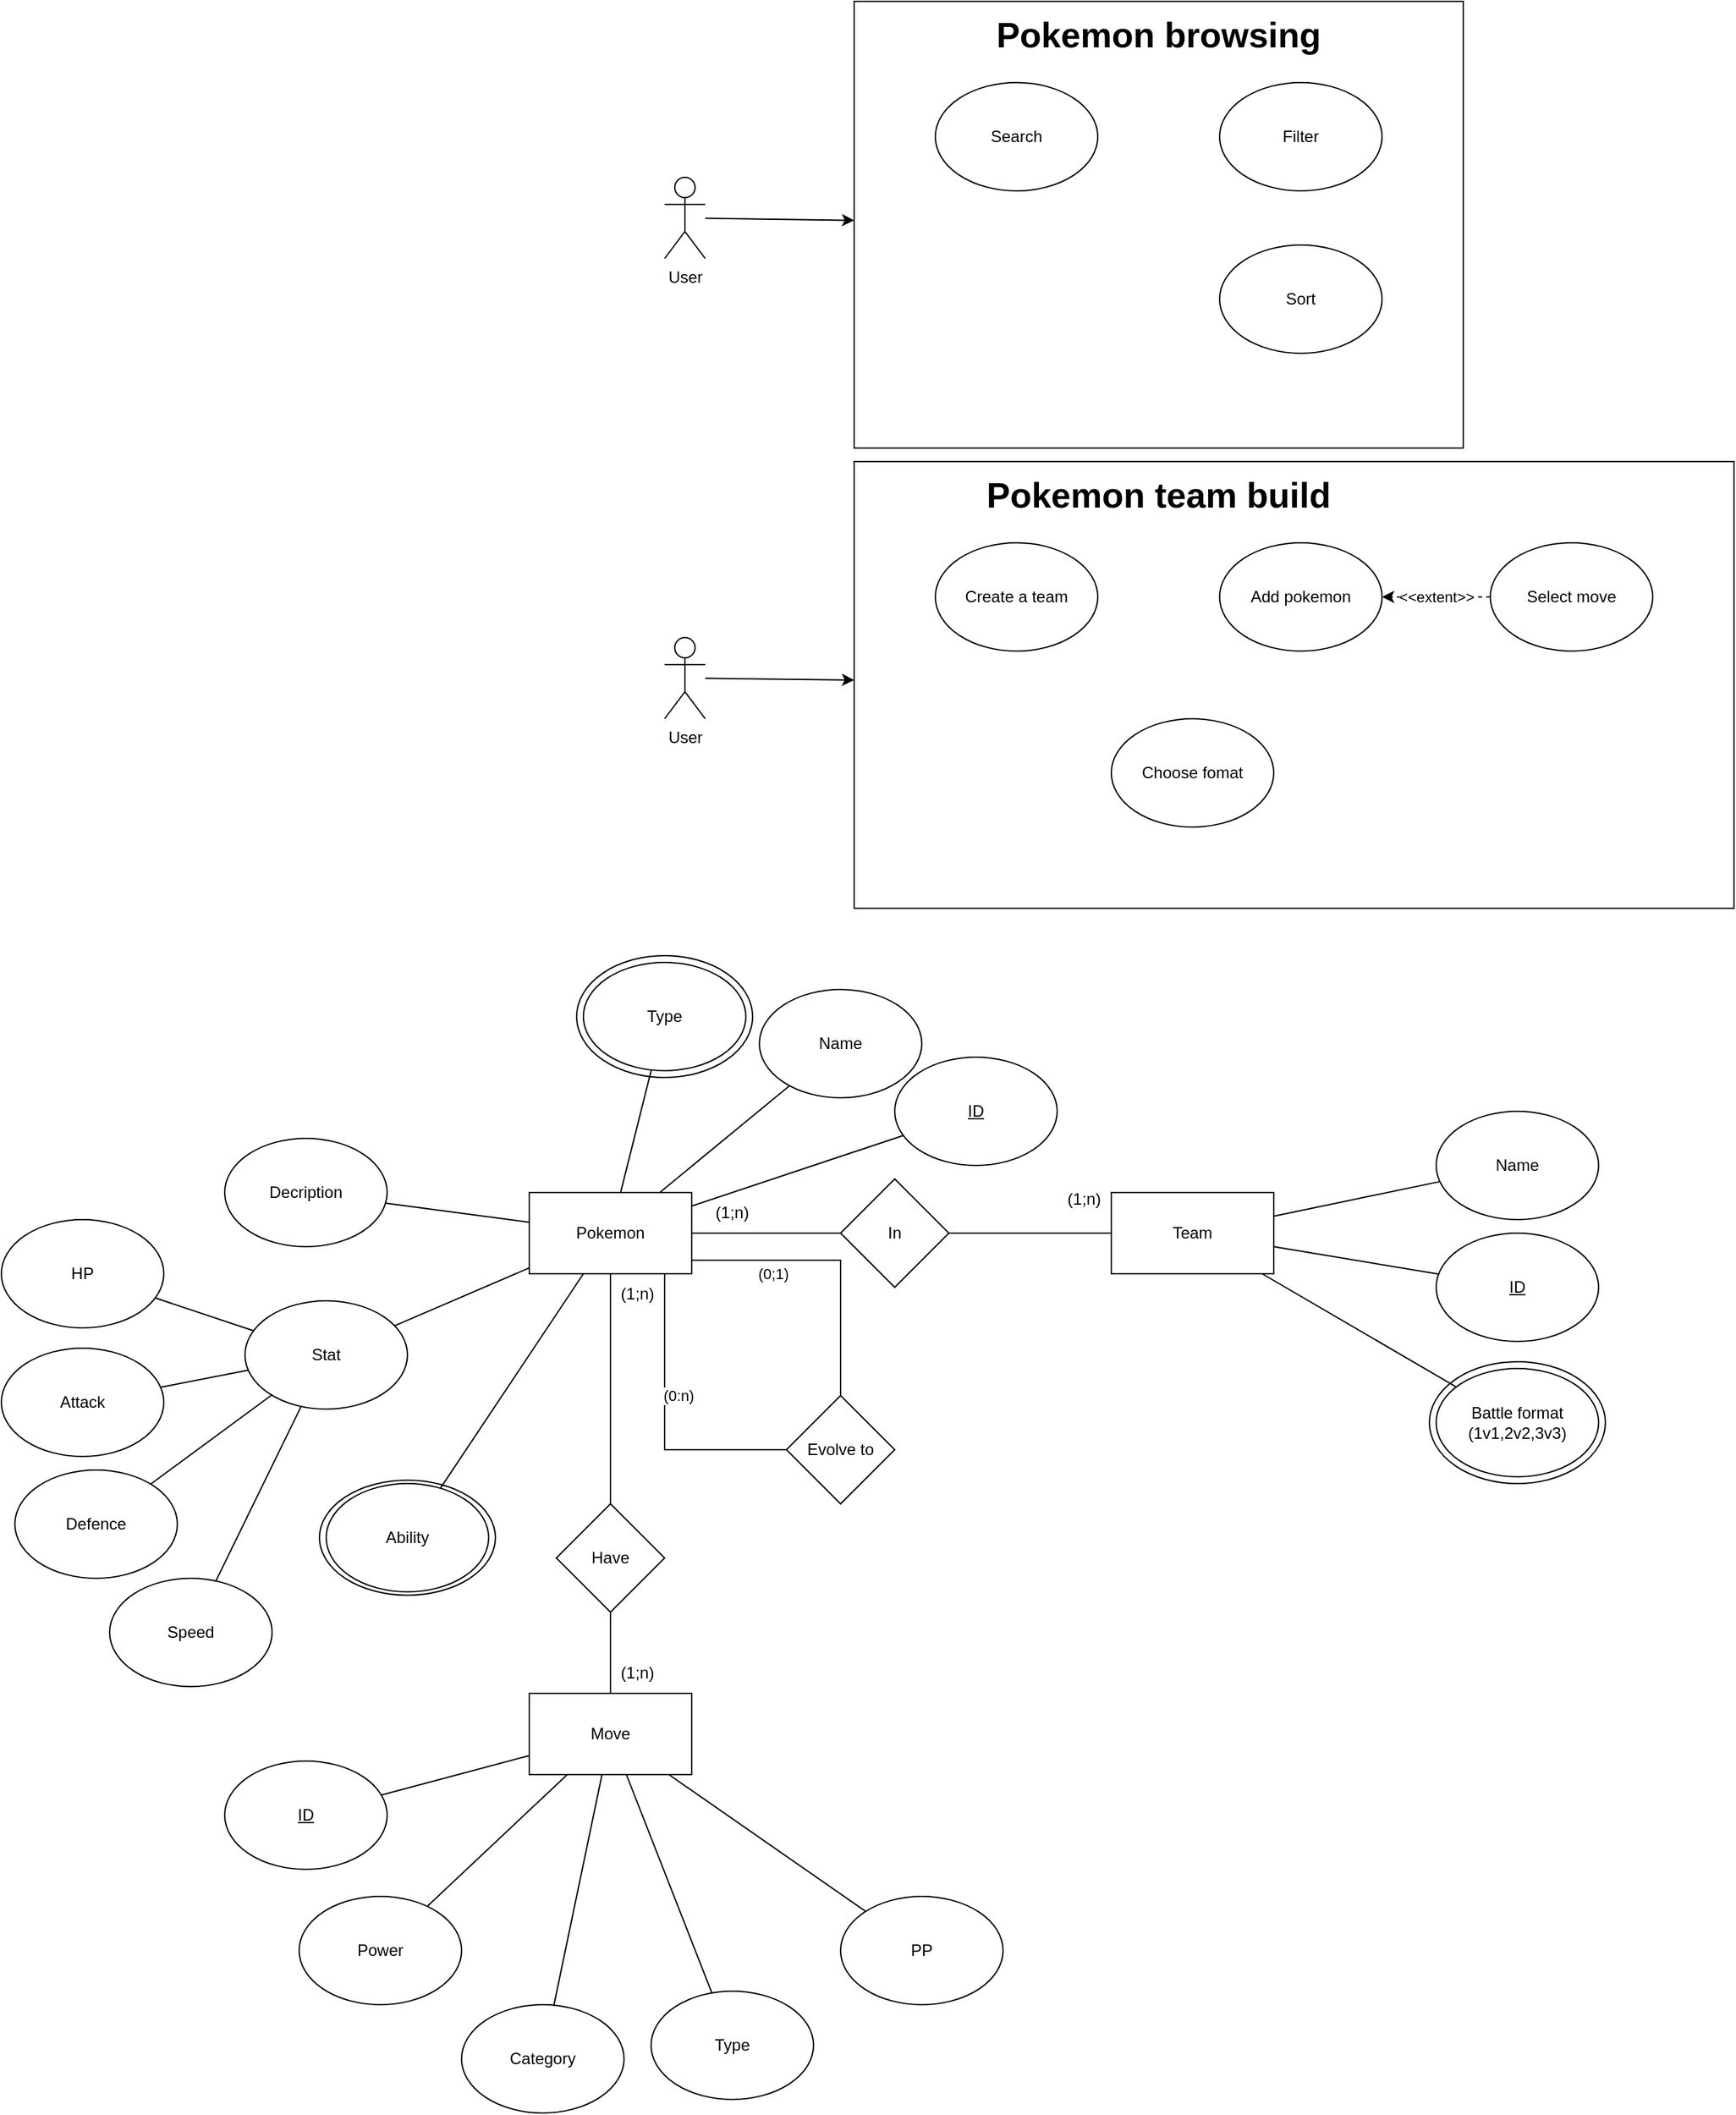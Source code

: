 <mxfile version="22.0.8" type="github">
  <diagram name="Page-1" id="ad52d381-51e7-2e0d-a935-2d0ddd2fd229">
    <mxGraphModel dx="2728" dy="1805" grid="1" gridSize="10" guides="1" tooltips="1" connect="1" arrows="1" fold="1" page="1" pageScale="1" pageWidth="1100" pageHeight="850" background="none" math="0" shadow="0">
      <root>
        <mxCell id="0" />
        <mxCell id="1" parent="0" />
        <mxCell id="jLiuc9uA8Q66yBAzSQsp-1" value="" style="ellipse;whiteSpace=wrap;html=1;" parent="1" vertex="1">
          <mxGeometry x="85" y="272.5" width="130" height="85" as="geometry" />
        </mxCell>
        <mxCell id="ctdoI_G7OLiK2sQWUjtV-42" value="" style="ellipse;whiteSpace=wrap;html=1;" parent="1" vertex="1">
          <mxGeometry x="275" y="-115" width="130" height="90" as="geometry" />
        </mxCell>
        <mxCell id="ctdoI_G7OLiK2sQWUjtV-29" value="" style="ellipse;whiteSpace=wrap;html=1;" parent="1" vertex="1">
          <mxGeometry x="905" y="185" width="130" height="90" as="geometry" />
        </mxCell>
        <mxCell id="ctdoI_G7OLiK2sQWUjtV-1" value="Team" style="rounded=0;whiteSpace=wrap;html=1;" parent="1" vertex="1">
          <mxGeometry x="670" y="60" width="120" height="60" as="geometry" />
        </mxCell>
        <mxCell id="ctdoI_G7OLiK2sQWUjtV-19" style="edgeStyle=orthogonalEdgeStyle;rounded=0;orthogonalLoop=1;jettySize=auto;html=1;endArrow=none;endFill=0;" parent="1" source="ctdoI_G7OLiK2sQWUjtV-2" target="ctdoI_G7OLiK2sQWUjtV-20" edge="1">
          <mxGeometry relative="1" as="geometry">
            <mxPoint x="510" y="90" as="targetPoint" />
          </mxGeometry>
        </mxCell>
        <mxCell id="81nnFHviyZo-J4svJ2sM-3" value="(0:n)" style="edgeStyle=orthogonalEdgeStyle;rounded=0;orthogonalLoop=1;jettySize=auto;html=1;endArrow=none;endFill=0;" edge="1" parent="1" source="ctdoI_G7OLiK2sQWUjtV-2" target="81nnFHviyZo-J4svJ2sM-4">
          <mxGeometry x="-0.182" y="10" relative="1" as="geometry">
            <mxPoint x="430" y="240.0" as="targetPoint" />
            <Array as="points">
              <mxPoint x="340" y="250" />
            </Array>
            <mxPoint as="offset" />
          </mxGeometry>
        </mxCell>
        <mxCell id="ctdoI_G7OLiK2sQWUjtV-2" value="Pokemon" style="rounded=0;whiteSpace=wrap;html=1;" parent="1" vertex="1">
          <mxGeometry x="240" y="60" width="120" height="60" as="geometry" />
        </mxCell>
        <mxCell id="ctdoI_G7OLiK2sQWUjtV-31" style="rounded=0;orthogonalLoop=1;jettySize=auto;html=1;endArrow=none;endFill=0;" parent="1" source="ctdoI_G7OLiK2sQWUjtV-3" target="ctdoI_G7OLiK2sQWUjtV-2" edge="1">
          <mxGeometry relative="1" as="geometry" />
        </mxCell>
        <mxCell id="ctdoI_G7OLiK2sQWUjtV-3" value="Name" style="ellipse;whiteSpace=wrap;html=1;" parent="1" vertex="1">
          <mxGeometry x="410" y="-90" width="120" height="80" as="geometry" />
        </mxCell>
        <mxCell id="ctdoI_G7OLiK2sQWUjtV-32" style="rounded=0;orthogonalLoop=1;jettySize=auto;html=1;endArrow=none;endFill=0;" parent="1" source="ctdoI_G7OLiK2sQWUjtV-4" target="ctdoI_G7OLiK2sQWUjtV-2" edge="1">
          <mxGeometry relative="1" as="geometry" />
        </mxCell>
        <mxCell id="ctdoI_G7OLiK2sQWUjtV-4" value="Type" style="ellipse;whiteSpace=wrap;html=1;" parent="1" vertex="1">
          <mxGeometry x="280" y="-110" width="120" height="80" as="geometry" />
        </mxCell>
        <mxCell id="ctdoI_G7OLiK2sQWUjtV-34" style="rounded=0;orthogonalLoop=1;jettySize=auto;html=1;endArrow=none;endFill=0;" parent="1" source="ctdoI_G7OLiK2sQWUjtV-5" target="ctdoI_G7OLiK2sQWUjtV-2" edge="1">
          <mxGeometry relative="1" as="geometry" />
        </mxCell>
        <mxCell id="ctdoI_G7OLiK2sQWUjtV-5" value="Decription" style="ellipse;whiteSpace=wrap;html=1;" parent="1" vertex="1">
          <mxGeometry x="15" y="20" width="120" height="80" as="geometry" />
        </mxCell>
        <mxCell id="ctdoI_G7OLiK2sQWUjtV-30" style="rounded=0;orthogonalLoop=1;jettySize=auto;html=1;endArrow=none;endFill=0;" parent="1" source="ctdoI_G7OLiK2sQWUjtV-6" target="ctdoI_G7OLiK2sQWUjtV-2" edge="1">
          <mxGeometry relative="1" as="geometry" />
        </mxCell>
        <mxCell id="ctdoI_G7OLiK2sQWUjtV-6" value="&lt;u&gt;ID&lt;/u&gt;" style="ellipse;whiteSpace=wrap;html=1;" parent="1" vertex="1">
          <mxGeometry x="510" y="-40" width="120" height="80" as="geometry" />
        </mxCell>
        <mxCell id="ctdoI_G7OLiK2sQWUjtV-13" style="edgeStyle=orthogonalEdgeStyle;rounded=0;orthogonalLoop=1;jettySize=auto;html=1;endArrow=none;endFill=0;" parent="1" source="ctdoI_G7OLiK2sQWUjtV-7" target="ctdoI_G7OLiK2sQWUjtV-14" edge="1">
          <mxGeometry relative="1" as="geometry">
            <mxPoint x="300" y="310.0" as="targetPoint" />
          </mxGeometry>
        </mxCell>
        <mxCell id="ctdoI_G7OLiK2sQWUjtV-7" value="Move" style="rounded=0;whiteSpace=wrap;html=1;" parent="1" vertex="1">
          <mxGeometry x="240" y="430" width="120" height="60" as="geometry" />
        </mxCell>
        <mxCell id="ctdoI_G7OLiK2sQWUjtV-35" style="rounded=0;orthogonalLoop=1;jettySize=auto;html=1;endArrow=none;endFill=0;" parent="1" source="ctdoI_G7OLiK2sQWUjtV-8" target="ctdoI_G7OLiK2sQWUjtV-2" edge="1">
          <mxGeometry relative="1" as="geometry" />
        </mxCell>
        <mxCell id="ctdoI_G7OLiK2sQWUjtV-8" value="Ability" style="ellipse;whiteSpace=wrap;html=1;" parent="1" vertex="1">
          <mxGeometry x="90" y="275" width="120" height="80" as="geometry" />
        </mxCell>
        <mxCell id="ctdoI_G7OLiK2sQWUjtV-38" style="rounded=0;orthogonalLoop=1;jettySize=auto;html=1;endArrow=none;endFill=0;" parent="1" source="ctdoI_G7OLiK2sQWUjtV-9" target="ctdoI_G7OLiK2sQWUjtV-7" edge="1">
          <mxGeometry relative="1" as="geometry" />
        </mxCell>
        <mxCell id="ctdoI_G7OLiK2sQWUjtV-9" value="Power" style="ellipse;whiteSpace=wrap;html=1;" parent="1" vertex="1">
          <mxGeometry x="70" y="580" width="120" height="80" as="geometry" />
        </mxCell>
        <mxCell id="ctdoI_G7OLiK2sQWUjtV-40" style="rounded=0;orthogonalLoop=1;jettySize=auto;html=1;endArrow=none;endFill=0;" parent="1" source="ctdoI_G7OLiK2sQWUjtV-10" target="ctdoI_G7OLiK2sQWUjtV-7" edge="1">
          <mxGeometry relative="1" as="geometry" />
        </mxCell>
        <mxCell id="ctdoI_G7OLiK2sQWUjtV-10" value="Type &lt;a href=&quot;https://pokemondb.net/type/grass&quot; class=&quot;type-icon type-grass&quot;&gt;&lt;/a&gt;" style="ellipse;whiteSpace=wrap;html=1;" parent="1" vertex="1">
          <mxGeometry x="330" y="650" width="120" height="80" as="geometry" />
        </mxCell>
        <mxCell id="ctdoI_G7OLiK2sQWUjtV-39" style="rounded=0;orthogonalLoop=1;jettySize=auto;html=1;endArrow=none;endFill=0;" parent="1" source="ctdoI_G7OLiK2sQWUjtV-11" target="ctdoI_G7OLiK2sQWUjtV-7" edge="1">
          <mxGeometry relative="1" as="geometry" />
        </mxCell>
        <mxCell id="ctdoI_G7OLiK2sQWUjtV-11" value="Category" style="ellipse;whiteSpace=wrap;html=1;" parent="1" vertex="1">
          <mxGeometry x="190" y="660" width="120" height="80" as="geometry" />
        </mxCell>
        <mxCell id="ctdoI_G7OLiK2sQWUjtV-41" style="rounded=0;orthogonalLoop=1;jettySize=auto;html=1;endArrow=none;endFill=0;" parent="1" source="ctdoI_G7OLiK2sQWUjtV-12" target="ctdoI_G7OLiK2sQWUjtV-7" edge="1">
          <mxGeometry relative="1" as="geometry" />
        </mxCell>
        <mxCell id="ctdoI_G7OLiK2sQWUjtV-12" value="PP" style="ellipse;whiteSpace=wrap;html=1;" parent="1" vertex="1">
          <mxGeometry x="470" y="580" width="120" height="80" as="geometry" />
        </mxCell>
        <mxCell id="ctdoI_G7OLiK2sQWUjtV-15" style="edgeStyle=orthogonalEdgeStyle;rounded=0;orthogonalLoop=1;jettySize=auto;html=1;endArrow=none;endFill=0;" parent="1" source="ctdoI_G7OLiK2sQWUjtV-14" target="ctdoI_G7OLiK2sQWUjtV-2" edge="1">
          <mxGeometry relative="1" as="geometry" />
        </mxCell>
        <mxCell id="ctdoI_G7OLiK2sQWUjtV-14" value="Have" style="rhombus;whiteSpace=wrap;html=1;" parent="1" vertex="1">
          <mxGeometry x="260" y="290.0" width="80" height="80" as="geometry" />
        </mxCell>
        <mxCell id="ctdoI_G7OLiK2sQWUjtV-16" value="(1;n)" style="text;html=1;strokeColor=none;fillColor=none;align=center;verticalAlign=middle;whiteSpace=wrap;rounded=0;" parent="1" vertex="1">
          <mxGeometry x="290" y="120" width="60" height="30" as="geometry" />
        </mxCell>
        <mxCell id="ctdoI_G7OLiK2sQWUjtV-17" value="(1;n)" style="text;html=1;strokeColor=none;fillColor=none;align=center;verticalAlign=middle;whiteSpace=wrap;rounded=0;" parent="1" vertex="1">
          <mxGeometry x="290" y="400" width="60" height="30" as="geometry" />
        </mxCell>
        <mxCell id="ctdoI_G7OLiK2sQWUjtV-21" style="edgeStyle=orthogonalEdgeStyle;rounded=0;orthogonalLoop=1;jettySize=auto;html=1;endArrow=none;endFill=0;" parent="1" source="ctdoI_G7OLiK2sQWUjtV-20" target="ctdoI_G7OLiK2sQWUjtV-1" edge="1">
          <mxGeometry relative="1" as="geometry" />
        </mxCell>
        <mxCell id="ctdoI_G7OLiK2sQWUjtV-20" value="In" style="rhombus;whiteSpace=wrap;html=1;" parent="1" vertex="1">
          <mxGeometry x="470" y="50" width="80" height="80" as="geometry" />
        </mxCell>
        <mxCell id="ctdoI_G7OLiK2sQWUjtV-22" value="(1;n)" style="text;html=1;strokeColor=none;fillColor=none;align=center;verticalAlign=middle;whiteSpace=wrap;rounded=0;" parent="1" vertex="1">
          <mxGeometry x="360" y="60" width="60" height="30" as="geometry" />
        </mxCell>
        <mxCell id="ctdoI_G7OLiK2sQWUjtV-23" value="(1;n)" style="text;html=1;strokeColor=none;fillColor=none;align=center;verticalAlign=middle;whiteSpace=wrap;rounded=0;" parent="1" vertex="1">
          <mxGeometry x="620" y="50" width="60" height="30" as="geometry" />
        </mxCell>
        <mxCell id="ctdoI_G7OLiK2sQWUjtV-51" style="rounded=0;orthogonalLoop=1;jettySize=auto;html=1;endArrow=none;endFill=0;" parent="1" source="ctdoI_G7OLiK2sQWUjtV-24" target="ctdoI_G7OLiK2sQWUjtV-1" edge="1">
          <mxGeometry relative="1" as="geometry" />
        </mxCell>
        <mxCell id="ctdoI_G7OLiK2sQWUjtV-24" value="Name" style="ellipse;whiteSpace=wrap;html=1;" parent="1" vertex="1">
          <mxGeometry x="910" width="120" height="80" as="geometry" />
        </mxCell>
        <mxCell id="ctdoI_G7OLiK2sQWUjtV-52" style="rounded=0;orthogonalLoop=1;jettySize=auto;html=1;endArrow=none;endFill=0;" parent="1" source="ctdoI_G7OLiK2sQWUjtV-25" target="ctdoI_G7OLiK2sQWUjtV-1" edge="1">
          <mxGeometry relative="1" as="geometry" />
        </mxCell>
        <mxCell id="ctdoI_G7OLiK2sQWUjtV-25" value="&lt;u&gt;ID&lt;/u&gt;" style="ellipse;whiteSpace=wrap;html=1;" parent="1" vertex="1">
          <mxGeometry x="910" y="90" width="120" height="80" as="geometry" />
        </mxCell>
        <mxCell id="ctdoI_G7OLiK2sQWUjtV-33" style="rounded=0;orthogonalLoop=1;jettySize=auto;html=1;endArrow=none;endFill=0;" parent="1" source="ctdoI_G7OLiK2sQWUjtV-26" target="ctdoI_G7OLiK2sQWUjtV-2" edge="1">
          <mxGeometry relative="1" as="geometry" />
        </mxCell>
        <mxCell id="ctdoI_G7OLiK2sQWUjtV-26" value="Stat" style="ellipse;whiteSpace=wrap;html=1;" parent="1" vertex="1">
          <mxGeometry x="30" y="140" width="120" height="80" as="geometry" />
        </mxCell>
        <mxCell id="ctdoI_G7OLiK2sQWUjtV-53" style="rounded=0;orthogonalLoop=1;jettySize=auto;html=1;endArrow=none;endFill=0;" parent="1" source="ctdoI_G7OLiK2sQWUjtV-27" target="ctdoI_G7OLiK2sQWUjtV-1" edge="1">
          <mxGeometry relative="1" as="geometry" />
        </mxCell>
        <mxCell id="ctdoI_G7OLiK2sQWUjtV-27" value="Battle format&lt;br&gt;(1v1,2v2,3v3)" style="ellipse;whiteSpace=wrap;html=1;" parent="1" vertex="1">
          <mxGeometry x="910" y="190" width="120" height="80" as="geometry" />
        </mxCell>
        <mxCell id="ctdoI_G7OLiK2sQWUjtV-37" style="rounded=0;orthogonalLoop=1;jettySize=auto;html=1;endArrow=none;endFill=0;" parent="1" source="ctdoI_G7OLiK2sQWUjtV-36" target="ctdoI_G7OLiK2sQWUjtV-7" edge="1">
          <mxGeometry relative="1" as="geometry" />
        </mxCell>
        <mxCell id="ctdoI_G7OLiK2sQWUjtV-36" value="&lt;u&gt;ID&lt;/u&gt;" style="ellipse;whiteSpace=wrap;html=1;" parent="1" vertex="1">
          <mxGeometry x="15" y="480" width="120" height="80" as="geometry" />
        </mxCell>
        <mxCell id="ctdoI_G7OLiK2sQWUjtV-47" style="rounded=0;orthogonalLoop=1;jettySize=auto;html=1;endArrow=none;endFill=0;" parent="1" source="ctdoI_G7OLiK2sQWUjtV-43" target="ctdoI_G7OLiK2sQWUjtV-26" edge="1">
          <mxGeometry relative="1" as="geometry" />
        </mxCell>
        <mxCell id="ctdoI_G7OLiK2sQWUjtV-43" value="HP" style="ellipse;whiteSpace=wrap;html=1;" parent="1" vertex="1">
          <mxGeometry x="-150" y="80" width="120" height="80" as="geometry" />
        </mxCell>
        <mxCell id="ctdoI_G7OLiK2sQWUjtV-48" style="rounded=0;orthogonalLoop=1;jettySize=auto;html=1;endArrow=none;endFill=0;" parent="1" source="ctdoI_G7OLiK2sQWUjtV-44" target="ctdoI_G7OLiK2sQWUjtV-26" edge="1">
          <mxGeometry relative="1" as="geometry" />
        </mxCell>
        <mxCell id="ctdoI_G7OLiK2sQWUjtV-44" value="Attack" style="ellipse;whiteSpace=wrap;html=1;" parent="1" vertex="1">
          <mxGeometry x="-150" y="175" width="120" height="80" as="geometry" />
        </mxCell>
        <mxCell id="ctdoI_G7OLiK2sQWUjtV-49" style="rounded=0;orthogonalLoop=1;jettySize=auto;html=1;endArrow=none;endFill=0;" parent="1" source="ctdoI_G7OLiK2sQWUjtV-45" target="ctdoI_G7OLiK2sQWUjtV-26" edge="1">
          <mxGeometry relative="1" as="geometry" />
        </mxCell>
        <mxCell id="ctdoI_G7OLiK2sQWUjtV-45" value="Defence" style="ellipse;whiteSpace=wrap;html=1;" parent="1" vertex="1">
          <mxGeometry x="-140" y="265" width="120" height="80" as="geometry" />
        </mxCell>
        <mxCell id="ctdoI_G7OLiK2sQWUjtV-50" style="rounded=0;orthogonalLoop=1;jettySize=auto;html=1;endArrow=none;endFill=0;" parent="1" source="ctdoI_G7OLiK2sQWUjtV-46" target="ctdoI_G7OLiK2sQWUjtV-26" edge="1">
          <mxGeometry relative="1" as="geometry" />
        </mxCell>
        <mxCell id="ctdoI_G7OLiK2sQWUjtV-46" value="Speed" style="ellipse;whiteSpace=wrap;html=1;" parent="1" vertex="1">
          <mxGeometry x="-70" y="345" width="120" height="80" as="geometry" />
        </mxCell>
        <mxCell id="ctdoI_G7OLiK2sQWUjtV-54" value="" style="rounded=0;whiteSpace=wrap;html=1;" parent="1" vertex="1">
          <mxGeometry x="480" y="-820" width="450" height="330" as="geometry" />
        </mxCell>
        <mxCell id="ctdoI_G7OLiK2sQWUjtV-61" style="rounded=0;orthogonalLoop=1;jettySize=auto;html=1;" parent="1" source="ctdoI_G7OLiK2sQWUjtV-55" target="ctdoI_G7OLiK2sQWUjtV-54" edge="1">
          <mxGeometry relative="1" as="geometry" />
        </mxCell>
        <mxCell id="ctdoI_G7OLiK2sQWUjtV-55" value="User" style="shape=umlActor;verticalLabelPosition=bottom;verticalAlign=top;html=1;outlineConnect=0;" parent="1" vertex="1">
          <mxGeometry x="340" y="-690" width="30" height="60" as="geometry" />
        </mxCell>
        <mxCell id="ctdoI_G7OLiK2sQWUjtV-56" value="&lt;font style=&quot;font-size: 26px;&quot;&gt;&lt;b&gt;&lt;font style=&quot;font-size: 26px;&quot;&gt;Pokemon&lt;/font&gt;&lt;/b&gt;&lt;span&gt;&lt;/span&gt; &lt;b&gt;&lt;font style=&quot;font-size: 26px;&quot;&gt;browsing&lt;/font&gt;&lt;/b&gt;&lt;/font&gt;" style="text;html=1;strokeColor=none;fillColor=none;align=center;verticalAlign=middle;whiteSpace=wrap;rounded=0;" parent="1" vertex="1">
          <mxGeometry x="565" y="-810" width="280" height="30" as="geometry" />
        </mxCell>
        <mxCell id="ctdoI_G7OLiK2sQWUjtV-57" value="Search" style="ellipse;whiteSpace=wrap;html=1;" parent="1" vertex="1">
          <mxGeometry x="540" y="-760" width="120" height="80" as="geometry" />
        </mxCell>
        <mxCell id="ctdoI_G7OLiK2sQWUjtV-58" value="Filter" style="ellipse;whiteSpace=wrap;html=1;" parent="1" vertex="1">
          <mxGeometry x="750" y="-760" width="120" height="80" as="geometry" />
        </mxCell>
        <mxCell id="ctdoI_G7OLiK2sQWUjtV-59" value="Sort" style="ellipse;whiteSpace=wrap;html=1;" parent="1" vertex="1">
          <mxGeometry x="750" y="-640" width="120" height="80" as="geometry" />
        </mxCell>
        <mxCell id="ctdoI_G7OLiK2sQWUjtV-63" value="" style="rounded=0;whiteSpace=wrap;html=1;" parent="1" vertex="1">
          <mxGeometry x="480" y="-480" width="650" height="330" as="geometry" />
        </mxCell>
        <mxCell id="ctdoI_G7OLiK2sQWUjtV-64" style="rounded=0;orthogonalLoop=1;jettySize=auto;html=1;" parent="1" source="ctdoI_G7OLiK2sQWUjtV-65" target="ctdoI_G7OLiK2sQWUjtV-63" edge="1">
          <mxGeometry relative="1" as="geometry" />
        </mxCell>
        <mxCell id="ctdoI_G7OLiK2sQWUjtV-65" value="User" style="shape=umlActor;verticalLabelPosition=bottom;verticalAlign=top;html=1;outlineConnect=0;" parent="1" vertex="1">
          <mxGeometry x="340" y="-350" width="30" height="60" as="geometry" />
        </mxCell>
        <mxCell id="ctdoI_G7OLiK2sQWUjtV-66" value="&lt;font style=&quot;font-size: 26px;&quot;&gt;&lt;b&gt;&lt;font style=&quot;font-size: 26px;&quot;&gt;Pokemon&lt;/font&gt;&lt;/b&gt;&lt;span&gt;&lt;/span&gt; &lt;b&gt;team build&lt;br&gt;&lt;/b&gt;&lt;/font&gt;" style="text;html=1;strokeColor=none;fillColor=none;align=center;verticalAlign=middle;whiteSpace=wrap;rounded=0;" parent="1" vertex="1">
          <mxGeometry x="565" y="-470" width="280" height="30" as="geometry" />
        </mxCell>
        <mxCell id="ctdoI_G7OLiK2sQWUjtV-67" value="Create a team" style="ellipse;whiteSpace=wrap;html=1;" parent="1" vertex="1">
          <mxGeometry x="540" y="-420" width="120" height="80" as="geometry" />
        </mxCell>
        <mxCell id="ctdoI_G7OLiK2sQWUjtV-68" value="Add pokemon" style="ellipse;whiteSpace=wrap;html=1;" parent="1" vertex="1">
          <mxGeometry x="750" y="-420" width="120" height="80" as="geometry" />
        </mxCell>
        <mxCell id="ctdoI_G7OLiK2sQWUjtV-69" value="Choose fomat" style="ellipse;whiteSpace=wrap;html=1;" parent="1" vertex="1">
          <mxGeometry x="670" y="-290" width="120" height="80" as="geometry" />
        </mxCell>
        <mxCell id="ctdoI_G7OLiK2sQWUjtV-74" value="&amp;lt;&amp;lt;extent&amp;gt;&amp;gt;" style="edgeStyle=orthogonalEdgeStyle;rounded=0;orthogonalLoop=1;jettySize=auto;html=1;dashed=1;" parent="1" source="ctdoI_G7OLiK2sQWUjtV-72" target="ctdoI_G7OLiK2sQWUjtV-68" edge="1">
          <mxGeometry relative="1" as="geometry" />
        </mxCell>
        <mxCell id="ctdoI_G7OLiK2sQWUjtV-72" value="Select move" style="ellipse;whiteSpace=wrap;html=1;" parent="1" vertex="1">
          <mxGeometry x="950" y="-420" width="120" height="80" as="geometry" />
        </mxCell>
        <mxCell id="81nnFHviyZo-J4svJ2sM-2" value="(0;1)" style="edgeStyle=orthogonalEdgeStyle;rounded=0;orthogonalLoop=1;jettySize=auto;html=1;endArrow=none;endFill=0;" edge="1" parent="1" source="81nnFHviyZo-J4svJ2sM-4" target="ctdoI_G7OLiK2sQWUjtV-2">
          <mxGeometry x="0.429" y="10" relative="1" as="geometry">
            <mxPoint x="450" y="210.186" as="sourcePoint" />
            <Array as="points">
              <mxPoint x="470" y="110" />
            </Array>
            <mxPoint as="offset" />
          </mxGeometry>
        </mxCell>
        <mxCell id="81nnFHviyZo-J4svJ2sM-4" value="Evolve to" style="rhombus;whiteSpace=wrap;html=1;" vertex="1" parent="1">
          <mxGeometry x="430" y="210" width="80" height="80" as="geometry" />
        </mxCell>
      </root>
    </mxGraphModel>
  </diagram>
</mxfile>
